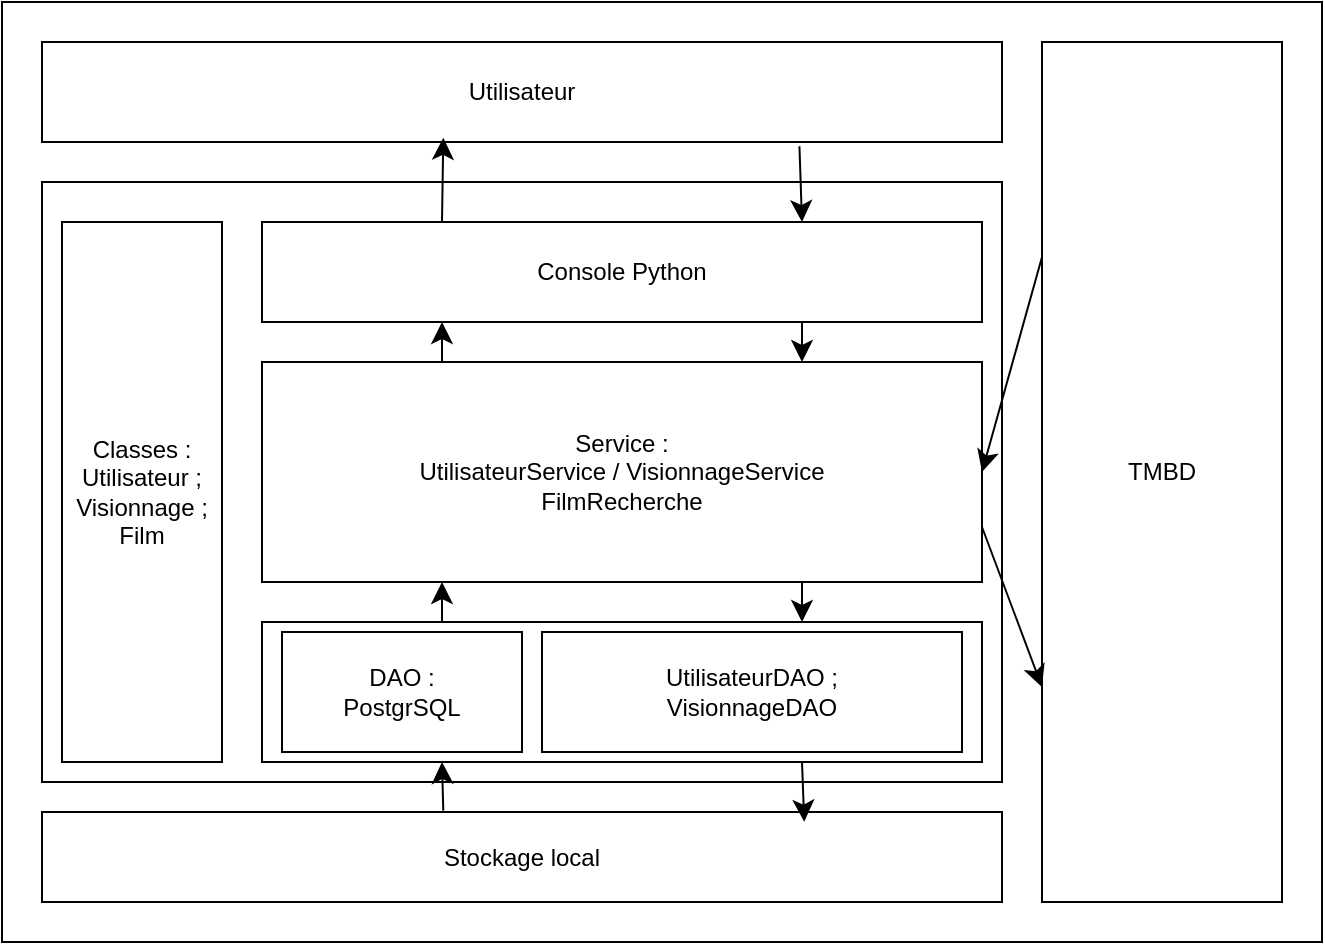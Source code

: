 <mxfile version="24.7.17">
  <diagram name="Page-1" id="5f0bae14-7c28-e335-631c-24af17079c00">
    <mxGraphModel dx="993" dy="525" grid="1" gridSize="10" guides="1" tooltips="1" connect="1" arrows="1" fold="1" page="1" pageScale="1" pageWidth="1100" pageHeight="850" background="none" math="0" shadow="0">
      <root>
        <mxCell id="0" />
        <mxCell id="1" parent="0" />
        <mxCell id="cZzJJIXl-7JBf4aYZuKc-1" value="" style="rounded=0;whiteSpace=wrap;html=1;" vertex="1" parent="1">
          <mxGeometry x="140" y="20" width="660" height="470" as="geometry" />
        </mxCell>
        <mxCell id="cZzJJIXl-7JBf4aYZuKc-3" value="TMBD" style="rounded=0;whiteSpace=wrap;html=1;" vertex="1" parent="1">
          <mxGeometry x="660" y="40" width="120" height="430" as="geometry" />
        </mxCell>
        <mxCell id="cZzJJIXl-7JBf4aYZuKc-4" value="Utilisateur" style="rounded=0;whiteSpace=wrap;html=1;" vertex="1" parent="1">
          <mxGeometry x="160" y="40" width="480" height="50" as="geometry" />
        </mxCell>
        <mxCell id="cZzJJIXl-7JBf4aYZuKc-5" value="Stockage local" style="rounded=0;whiteSpace=wrap;html=1;" vertex="1" parent="1">
          <mxGeometry x="160" y="425" width="480" height="45" as="geometry" />
        </mxCell>
        <mxCell id="cZzJJIXl-7JBf4aYZuKc-7" value="" style="rounded=0;whiteSpace=wrap;html=1;" vertex="1" parent="1">
          <mxGeometry x="160" y="110" width="480" height="300" as="geometry" />
        </mxCell>
        <mxCell id="cZzJJIXl-7JBf4aYZuKc-8" value="Classes :&lt;div&gt;Utilisateur ;&lt;/div&gt;&lt;div&gt;Visionnage ;&lt;/div&gt;&lt;div&gt;Film&lt;/div&gt;" style="rounded=0;whiteSpace=wrap;html=1;" vertex="1" parent="1">
          <mxGeometry x="170" y="130" width="80" height="270" as="geometry" />
        </mxCell>
        <mxCell id="cZzJJIXl-7JBf4aYZuKc-17" style="edgeStyle=none;curved=1;rounded=0;orthogonalLoop=1;jettySize=auto;html=1;exitX=0.75;exitY=1;exitDx=0;exitDy=0;entryX=0.75;entryY=0;entryDx=0;entryDy=0;fontSize=12;startSize=8;endSize=8;" edge="1" parent="1" source="cZzJJIXl-7JBf4aYZuKc-9" target="cZzJJIXl-7JBf4aYZuKc-10">
          <mxGeometry relative="1" as="geometry" />
        </mxCell>
        <mxCell id="cZzJJIXl-7JBf4aYZuKc-9" value="Console Python" style="rounded=0;whiteSpace=wrap;html=1;" vertex="1" parent="1">
          <mxGeometry x="270" y="130" width="360" height="50" as="geometry" />
        </mxCell>
        <mxCell id="cZzJJIXl-7JBf4aYZuKc-16" style="edgeStyle=none;curved=1;rounded=0;orthogonalLoop=1;jettySize=auto;html=1;exitX=0.25;exitY=0;exitDx=0;exitDy=0;entryX=0.25;entryY=1;entryDx=0;entryDy=0;fontSize=12;startSize=8;endSize=8;" edge="1" parent="1" source="cZzJJIXl-7JBf4aYZuKc-10" target="cZzJJIXl-7JBf4aYZuKc-9">
          <mxGeometry relative="1" as="geometry" />
        </mxCell>
        <mxCell id="cZzJJIXl-7JBf4aYZuKc-18" style="edgeStyle=none;curved=1;rounded=0;orthogonalLoop=1;jettySize=auto;html=1;exitX=0.75;exitY=1;exitDx=0;exitDy=0;entryX=0.75;entryY=0;entryDx=0;entryDy=0;fontSize=12;startSize=8;endSize=8;" edge="1" parent="1" source="cZzJJIXl-7JBf4aYZuKc-10" target="cZzJJIXl-7JBf4aYZuKc-11">
          <mxGeometry relative="1" as="geometry" />
        </mxCell>
        <mxCell id="cZzJJIXl-7JBf4aYZuKc-19" style="edgeStyle=none;curved=1;rounded=0;orthogonalLoop=1;jettySize=auto;html=1;exitX=1;exitY=0.75;exitDx=0;exitDy=0;entryX=0;entryY=0.75;entryDx=0;entryDy=0;fontSize=12;startSize=8;endSize=8;" edge="1" parent="1" source="cZzJJIXl-7JBf4aYZuKc-10" target="cZzJJIXl-7JBf4aYZuKc-3">
          <mxGeometry relative="1" as="geometry" />
        </mxCell>
        <mxCell id="cZzJJIXl-7JBf4aYZuKc-10" value="Service :&lt;div&gt;UtilisateurService / VisionnageService&lt;/div&gt;&lt;div&gt;FilmRecherche&lt;/div&gt;" style="rounded=0;whiteSpace=wrap;html=1;" vertex="1" parent="1">
          <mxGeometry x="270" y="200" width="360" height="110" as="geometry" />
        </mxCell>
        <mxCell id="cZzJJIXl-7JBf4aYZuKc-11" value="" style="rounded=0;whiteSpace=wrap;html=1;" vertex="1" parent="1">
          <mxGeometry x="270" y="330" width="360" height="70" as="geometry" />
        </mxCell>
        <mxCell id="cZzJJIXl-7JBf4aYZuKc-15" value="" style="endArrow=classic;html=1;rounded=0;fontSize=12;startSize=8;endSize=8;curved=1;exitX=0.25;exitY=0;exitDx=0;exitDy=0;entryX=0.25;entryY=1;entryDx=0;entryDy=0;" edge="1" parent="1" source="cZzJJIXl-7JBf4aYZuKc-11" target="cZzJJIXl-7JBf4aYZuKc-10">
          <mxGeometry width="50" height="50" relative="1" as="geometry">
            <mxPoint x="440" y="230" as="sourcePoint" />
            <mxPoint x="490" y="180" as="targetPoint" />
          </mxGeometry>
        </mxCell>
        <mxCell id="cZzJJIXl-7JBf4aYZuKc-20" style="edgeStyle=none;curved=1;rounded=0;orthogonalLoop=1;jettySize=auto;html=1;exitX=0;exitY=0.25;exitDx=0;exitDy=0;entryX=1;entryY=0.5;entryDx=0;entryDy=0;fontSize=12;startSize=8;endSize=8;" edge="1" parent="1" source="cZzJJIXl-7JBf4aYZuKc-3" target="cZzJJIXl-7JBf4aYZuKc-10">
          <mxGeometry relative="1" as="geometry" />
        </mxCell>
        <mxCell id="cZzJJIXl-7JBf4aYZuKc-21" style="edgeStyle=none;curved=1;rounded=0;orthogonalLoop=1;jettySize=auto;html=1;exitX=0.25;exitY=0;exitDx=0;exitDy=0;entryX=0.418;entryY=0.958;entryDx=0;entryDy=0;entryPerimeter=0;fontSize=12;startSize=8;endSize=8;" edge="1" parent="1" source="cZzJJIXl-7JBf4aYZuKc-9" target="cZzJJIXl-7JBf4aYZuKc-4">
          <mxGeometry relative="1" as="geometry" />
        </mxCell>
        <mxCell id="cZzJJIXl-7JBf4aYZuKc-22" value="" style="endArrow=classic;html=1;rounded=0;fontSize=12;startSize=8;endSize=8;curved=1;exitX=0.789;exitY=1.042;exitDx=0;exitDy=0;exitPerimeter=0;entryX=0.75;entryY=0;entryDx=0;entryDy=0;" edge="1" parent="1" source="cZzJJIXl-7JBf4aYZuKc-4" target="cZzJJIXl-7JBf4aYZuKc-9">
          <mxGeometry width="50" height="50" relative="1" as="geometry">
            <mxPoint x="440" y="230" as="sourcePoint" />
            <mxPoint x="490" y="180" as="targetPoint" />
          </mxGeometry>
        </mxCell>
        <mxCell id="cZzJJIXl-7JBf4aYZuKc-24" style="edgeStyle=none;curved=1;rounded=0;orthogonalLoop=1;jettySize=auto;html=1;exitX=0.75;exitY=1;exitDx=0;exitDy=0;entryX=0.794;entryY=0.108;entryDx=0;entryDy=0;entryPerimeter=0;fontSize=12;startSize=8;endSize=8;" edge="1" parent="1" source="cZzJJIXl-7JBf4aYZuKc-11" target="cZzJJIXl-7JBf4aYZuKc-5">
          <mxGeometry relative="1" as="geometry" />
        </mxCell>
        <mxCell id="cZzJJIXl-7JBf4aYZuKc-25" value="" style="endArrow=classic;html=1;rounded=0;fontSize=12;startSize=8;endSize=8;curved=1;entryX=0.25;entryY=1;entryDx=0;entryDy=0;exitX=0.418;exitY=-0.015;exitDx=0;exitDy=0;exitPerimeter=0;" edge="1" parent="1" source="cZzJJIXl-7JBf4aYZuKc-5" target="cZzJJIXl-7JBf4aYZuKc-11">
          <mxGeometry width="50" height="50" relative="1" as="geometry">
            <mxPoint x="360" y="350" as="sourcePoint" />
            <mxPoint x="490" y="180" as="targetPoint" />
          </mxGeometry>
        </mxCell>
        <mxCell id="cZzJJIXl-7JBf4aYZuKc-28" value="DAO :&lt;div&gt;PostgrSQL&lt;/div&gt;" style="rounded=0;whiteSpace=wrap;html=1;" vertex="1" parent="1">
          <mxGeometry x="280" y="335" width="120" height="60" as="geometry" />
        </mxCell>
        <mxCell id="cZzJJIXl-7JBf4aYZuKc-29" value="UtilisateurDAO ;&lt;div&gt;VisionnageDAO&lt;/div&gt;" style="rounded=0;whiteSpace=wrap;html=1;" vertex="1" parent="1">
          <mxGeometry x="410" y="335" width="210" height="60" as="geometry" />
        </mxCell>
      </root>
    </mxGraphModel>
  </diagram>
</mxfile>
